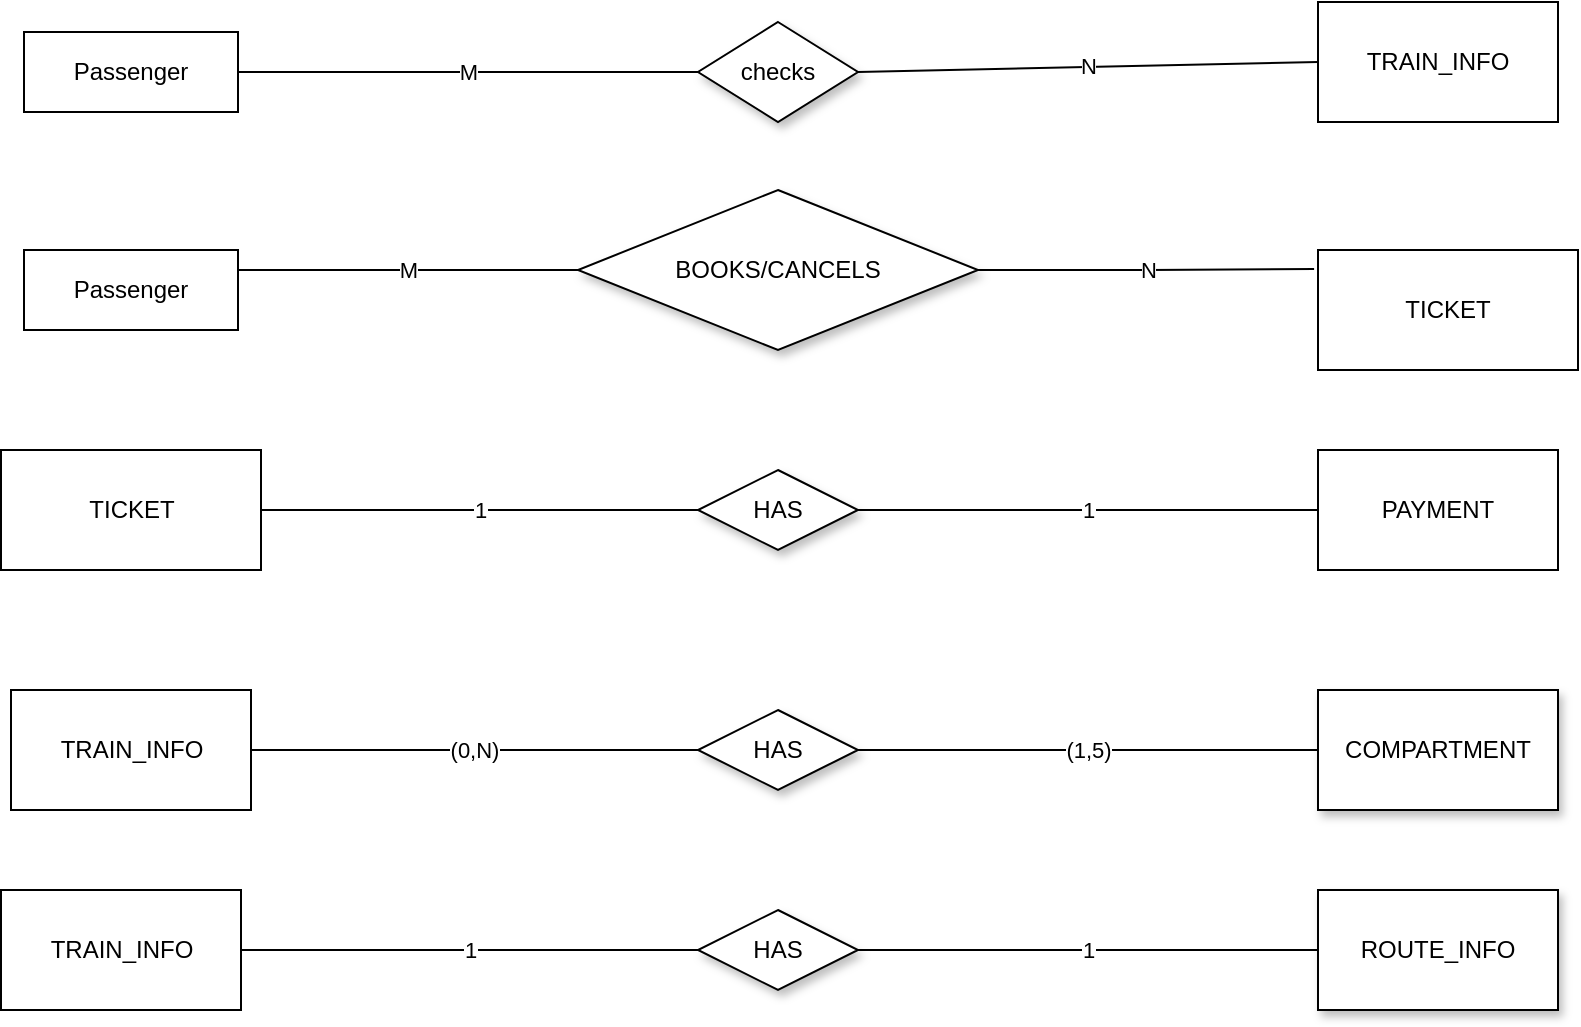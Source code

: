 <mxfile version="20.3.0" type="device" pages="2"><diagram id="R2lEEEUBdFMjLlhIrx00" name="Page-1"><mxGraphModel dx="1273" dy="749" grid="1" gridSize="10" guides="1" tooltips="1" connect="1" arrows="1" fold="1" page="1" pageScale="1" pageWidth="850" pageHeight="1100" math="0" shadow="0" extFonts="Permanent Marker^https://fonts.googleapis.com/css?family=Permanent+Marker"><root><mxCell id="0"/><mxCell id="1" parent="0"/><mxCell id="AalBjpWVT4XTqXvBq5bl-2" value="TRAIN_INFO" style="rounded=0;whiteSpace=wrap;html=1;" vertex="1" parent="1"><mxGeometry x="710" y="206" width="120" height="60" as="geometry"/></mxCell><mxCell id="AalBjpWVT4XTqXvBq5bl-3" value="checks" style="rhombus;whiteSpace=wrap;html=1;shadow=1;" vertex="1" parent="1"><mxGeometry x="400" y="216" width="80" height="50" as="geometry"/></mxCell><mxCell id="AalBjpWVT4XTqXvBq5bl-8" value="Passenger" style="rounded=0;whiteSpace=wrap;html=1;" vertex="1" parent="1"><mxGeometry x="63" y="221" width="107" height="40" as="geometry"/></mxCell><mxCell id="AalBjpWVT4XTqXvBq5bl-10" value="N" style="endArrow=none;html=1;rounded=0;entryX=1;entryY=0.5;entryDx=0;entryDy=0;exitX=0;exitY=0.5;exitDx=0;exitDy=0;" edge="1" parent="1" source="AalBjpWVT4XTqXvBq5bl-2" target="AalBjpWVT4XTqXvBq5bl-3"><mxGeometry width="50" height="50" relative="1" as="geometry"><mxPoint x="690" y="280" as="sourcePoint"/><mxPoint x="740" y="230" as="targetPoint"/></mxGeometry></mxCell><mxCell id="AalBjpWVT4XTqXvBq5bl-12" value="M" style="endArrow=none;html=1;rounded=0;exitX=1;exitY=0.5;exitDx=0;exitDy=0;entryX=0;entryY=0.5;entryDx=0;entryDy=0;" edge="1" parent="1" source="AalBjpWVT4XTqXvBq5bl-8" target="AalBjpWVT4XTqXvBq5bl-3"><mxGeometry width="50" height="50" relative="1" as="geometry"><mxPoint x="490" y="250" as="sourcePoint"/><mxPoint x="540" y="200" as="targetPoint"/></mxGeometry></mxCell><mxCell id="AalBjpWVT4XTqXvBq5bl-13" value="Passenger" style="rounded=0;whiteSpace=wrap;html=1;" vertex="1" parent="1"><mxGeometry x="63" y="330" width="107" height="40" as="geometry"/></mxCell><mxCell id="AalBjpWVT4XTqXvBq5bl-28" value="M" style="edgeStyle=orthogonalEdgeStyle;rounded=0;orthogonalLoop=1;jettySize=auto;html=1;exitX=0;exitY=0.5;exitDx=0;exitDy=0;entryX=1;entryY=0.25;entryDx=0;entryDy=0;endArrow=none;endFill=0;" edge="1" parent="1" source="AalBjpWVT4XTqXvBq5bl-14" target="AalBjpWVT4XTqXvBq5bl-13"><mxGeometry relative="1" as="geometry"/></mxCell><mxCell id="AalBjpWVT4XTqXvBq5bl-29" value="N" style="edgeStyle=orthogonalEdgeStyle;rounded=0;orthogonalLoop=1;jettySize=auto;html=1;exitX=1;exitY=0.5;exitDx=0;exitDy=0;endArrow=none;endFill=0;entryX=-0.015;entryY=0.159;entryDx=0;entryDy=0;entryPerimeter=0;" edge="1" parent="1" source="AalBjpWVT4XTqXvBq5bl-14" target="AalBjpWVT4XTqXvBq5bl-15"><mxGeometry relative="1" as="geometry"><mxPoint x="700" y="340" as="targetPoint"/></mxGeometry></mxCell><mxCell id="AalBjpWVT4XTqXvBq5bl-14" value="BOOKS/CANCELS&lt;br&gt;" style="rhombus;whiteSpace=wrap;html=1;shadow=1;" vertex="1" parent="1"><mxGeometry x="340" y="300" width="200" height="80" as="geometry"/></mxCell><mxCell id="AalBjpWVT4XTqXvBq5bl-15" value="TICKET&lt;br&gt;" style="rounded=0;whiteSpace=wrap;html=1;" vertex="1" parent="1"><mxGeometry x="710" y="330" width="130" height="60" as="geometry"/></mxCell><mxCell id="AalBjpWVT4XTqXvBq5bl-16" value="TICKET&lt;br&gt;" style="rounded=0;whiteSpace=wrap;html=1;" vertex="1" parent="1"><mxGeometry x="51.5" y="430" width="130" height="60" as="geometry"/></mxCell><mxCell id="AalBjpWVT4XTqXvBq5bl-18" value="PAYMENT&lt;br&gt;" style="rounded=0;whiteSpace=wrap;html=1;" vertex="1" parent="1"><mxGeometry x="710" y="430" width="120" height="60" as="geometry"/></mxCell><mxCell id="AalBjpWVT4XTqXvBq5bl-19" value="TRAIN_INFO" style="rounded=0;whiteSpace=wrap;html=1;" vertex="1" parent="1"><mxGeometry x="56.5" y="550" width="120" height="60" as="geometry"/></mxCell><mxCell id="AalBjpWVT4XTqXvBq5bl-20" value="TRAIN_INFO" style="rounded=0;whiteSpace=wrap;html=1;" vertex="1" parent="1"><mxGeometry x="51.5" y="650" width="120" height="60" as="geometry"/></mxCell><mxCell id="AalBjpWVT4XTqXvBq5bl-32" value="(0,N)" style="edgeStyle=orthogonalEdgeStyle;rounded=0;orthogonalLoop=1;jettySize=auto;html=1;exitX=0;exitY=0.5;exitDx=0;exitDy=0;entryX=1;entryY=0.5;entryDx=0;entryDy=0;endArrow=none;endFill=0;" edge="1" parent="1" source="AalBjpWVT4XTqXvBq5bl-21" target="AalBjpWVT4XTqXvBq5bl-19"><mxGeometry relative="1" as="geometry"/></mxCell><mxCell id="AalBjpWVT4XTqXvBq5bl-33" value="(1,5)" style="edgeStyle=orthogonalEdgeStyle;rounded=0;orthogonalLoop=1;jettySize=auto;html=1;exitX=1;exitY=0.5;exitDx=0;exitDy=0;endArrow=none;endFill=0;" edge="1" parent="1" source="AalBjpWVT4XTqXvBq5bl-21" target="AalBjpWVT4XTqXvBq5bl-24"><mxGeometry relative="1" as="geometry"/></mxCell><mxCell id="AalBjpWVT4XTqXvBq5bl-21" value="HAS" style="rhombus;whiteSpace=wrap;html=1;shadow=1;" vertex="1" parent="1"><mxGeometry x="400" y="560" width="80" height="40" as="geometry"/></mxCell><mxCell id="AalBjpWVT4XTqXvBq5bl-34" value="1" style="edgeStyle=orthogonalEdgeStyle;rounded=0;orthogonalLoop=1;jettySize=auto;html=1;exitX=0;exitY=0.5;exitDx=0;exitDy=0;endArrow=none;endFill=0;" edge="1" parent="1" source="AalBjpWVT4XTqXvBq5bl-22" target="AalBjpWVT4XTqXvBq5bl-20"><mxGeometry relative="1" as="geometry"/></mxCell><mxCell id="AalBjpWVT4XTqXvBq5bl-35" value="1" style="edgeStyle=orthogonalEdgeStyle;rounded=0;orthogonalLoop=1;jettySize=auto;html=1;exitX=1;exitY=0.5;exitDx=0;exitDy=0;entryX=0;entryY=0.5;entryDx=0;entryDy=0;endArrow=none;endFill=0;" edge="1" parent="1" source="AalBjpWVT4XTqXvBq5bl-22" target="AalBjpWVT4XTqXvBq5bl-25"><mxGeometry relative="1" as="geometry"/></mxCell><mxCell id="AalBjpWVT4XTqXvBq5bl-22" value="HAS" style="rhombus;whiteSpace=wrap;html=1;shadow=1;" vertex="1" parent="1"><mxGeometry x="400" y="660" width="80" height="40" as="geometry"/></mxCell><mxCell id="AalBjpWVT4XTqXvBq5bl-30" value="1" style="edgeStyle=orthogonalEdgeStyle;rounded=0;orthogonalLoop=1;jettySize=auto;html=1;exitX=0;exitY=0.5;exitDx=0;exitDy=0;entryX=1;entryY=0.5;entryDx=0;entryDy=0;endArrow=none;endFill=0;" edge="1" parent="1" source="AalBjpWVT4XTqXvBq5bl-23" target="AalBjpWVT4XTqXvBq5bl-16"><mxGeometry relative="1" as="geometry"/></mxCell><mxCell id="AalBjpWVT4XTqXvBq5bl-31" value="1" style="edgeStyle=orthogonalEdgeStyle;rounded=0;orthogonalLoop=1;jettySize=auto;html=1;exitX=1;exitY=0.5;exitDx=0;exitDy=0;endArrow=none;endFill=0;entryX=0;entryY=0.5;entryDx=0;entryDy=0;" edge="1" parent="1" source="AalBjpWVT4XTqXvBq5bl-23" target="AalBjpWVT4XTqXvBq5bl-18"><mxGeometry relative="1" as="geometry"><mxPoint x="690" y="460" as="targetPoint"/></mxGeometry></mxCell><mxCell id="AalBjpWVT4XTqXvBq5bl-23" value="HAS" style="rhombus;whiteSpace=wrap;html=1;shadow=1;" vertex="1" parent="1"><mxGeometry x="400" y="440" width="80" height="40" as="geometry"/></mxCell><mxCell id="AalBjpWVT4XTqXvBq5bl-24" value="COMPARTMENT" style="rounded=0;whiteSpace=wrap;html=1;shadow=1;" vertex="1" parent="1"><mxGeometry x="710" y="550" width="120" height="60" as="geometry"/></mxCell><mxCell id="AalBjpWVT4XTqXvBq5bl-25" value="ROUTE_INFO" style="rounded=0;whiteSpace=wrap;html=1;shadow=1;" vertex="1" parent="1"><mxGeometry x="710" y="650" width="120" height="60" as="geometry"/></mxCell></root></mxGraphModel></diagram><diagram id="6QeZkvkwM3zHd6sGXry3" name="Page-2"><mxGraphModel grid="1" page="1" gridSize="10" guides="1" tooltips="1" connect="1" arrows="1" fold="1" pageScale="1" pageWidth="827" pageHeight="1169" math="0" shadow="0"><root><mxCell id="0"/><mxCell id="1" parent="0"/></root></mxGraphModel></diagram></mxfile>